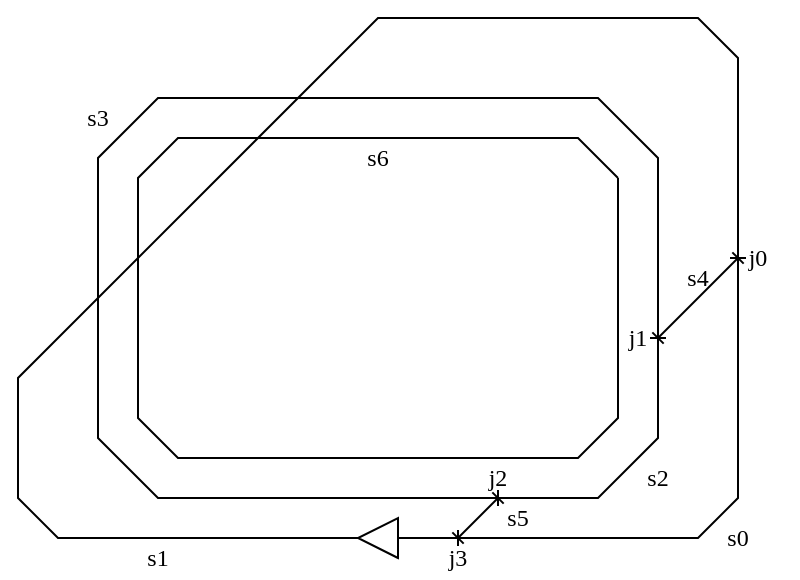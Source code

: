 <mxfile version="20.8.16" type="device" pages="3"><diagram id="trqN4KUCgsg2Au5NROqg" name="v3"><mxGraphModel dx="1020" dy="543" grid="1" gridSize="10" guides="1" tooltips="1" connect="1" arrows="1" fold="1" page="1" pageScale="1" pageWidth="827" pageHeight="1169" math="0" shadow="0"><root><mxCell id="0"/><mxCell id="1" parent="0"/><mxCell id="1Wfuk0RiauVZxtueS4xq-1" value="" style="endArrow=none;html=1;rounded=0;startArrow=none;startFill=0;endFill=0;" parent="1" edge="1"><mxGeometry width="50" height="50" relative="1" as="geometry"><mxPoint x="340" y="120" as="sourcePoint"/><mxPoint x="340" y="120" as="targetPoint"/><Array as="points"><mxPoint x="320" y="100"/><mxPoint x="120" y="100"/><mxPoint x="100" y="120"/><mxPoint x="100" y="240"/><mxPoint x="120" y="260"/><mxPoint x="320" y="260"/><mxPoint x="340" y="240"/></Array></mxGeometry></mxCell><mxCell id="1Wfuk0RiauVZxtueS4xq-2" value="" style="endArrow=baseDash;html=1;rounded=0;startArrow=baseDash;startFill=0;endFill=0;" parent="1" edge="1"><mxGeometry width="50" height="50" relative="1" as="geometry"><mxPoint x="360" y="200" as="sourcePoint"/><mxPoint x="280" y="280" as="targetPoint"/><Array as="points"><mxPoint x="360" y="110"/><mxPoint x="330" y="80"/><mxPoint x="110" y="80"/><mxPoint x="80" y="110"/><mxPoint x="80" y="250"/><mxPoint x="110" y="280"/></Array></mxGeometry></mxCell><mxCell id="1Wfuk0RiauVZxtueS4xq-3" value="" style="endArrow=baseDash;html=1;rounded=0;startArrow=baseDash;startFill=0;endFill=0;" parent="1" edge="1"><mxGeometry width="50" height="50" relative="1" as="geometry"><mxPoint x="360" y="200" as="sourcePoint"/><mxPoint x="280" y="280" as="targetPoint"/><Array as="points"><mxPoint x="360" y="250"/><mxPoint x="330" y="280"/></Array></mxGeometry></mxCell><mxCell id="1Wfuk0RiauVZxtueS4xq-4" value="" style="endArrow=baseDash;html=1;rounded=0;startArrow=baseDash;startFill=0;endFill=0;" parent="1" edge="1"><mxGeometry width="50" height="50" relative="1" as="geometry"><mxPoint x="360" y="200" as="sourcePoint"/><mxPoint x="400" y="160" as="targetPoint"/></mxGeometry></mxCell><mxCell id="1Wfuk0RiauVZxtueS4xq-5" value="" style="endArrow=baseDash;html=1;rounded=0;startArrow=baseDash;startFill=0;endFill=0;" parent="1" edge="1"><mxGeometry width="50" height="50" relative="1" as="geometry"><mxPoint x="280" y="280" as="sourcePoint"/><mxPoint x="260" y="300" as="targetPoint"/></mxGeometry></mxCell><mxCell id="1Wfuk0RiauVZxtueS4xq-6" value="" style="endArrow=baseDash;html=1;rounded=0;startArrow=baseDash;startFill=0;endFill=0;" parent="1" edge="1"><mxGeometry width="50" height="50" relative="1" as="geometry"><mxPoint x="260" y="300" as="sourcePoint"/><mxPoint x="400" y="160" as="targetPoint"/><Array as="points"><mxPoint x="60" y="300"/><mxPoint x="40" y="280"/><mxPoint x="40" y="220"/><mxPoint x="220" y="40"/><mxPoint x="380" y="40"/><mxPoint x="400" y="60"/></Array></mxGeometry></mxCell><mxCell id="1Wfuk0RiauVZxtueS4xq-7" value="" style="endArrow=baseDash;html=1;rounded=0;startArrow=baseDash;startFill=0;endFill=0;" parent="1" edge="1"><mxGeometry width="50" height="50" relative="1" as="geometry"><mxPoint x="400" y="160" as="sourcePoint"/><mxPoint x="260" y="300" as="targetPoint"/><Array as="points"><mxPoint x="400" y="280"/><mxPoint x="380" y="300"/></Array></mxGeometry></mxCell><mxCell id="DXMyl_YxK4uezSXGVWB_-1" value="j2" style="text;html=1;strokeColor=none;fillColor=none;align=center;verticalAlign=middle;whiteSpace=wrap;rounded=0;fontFamily=Lucida Console;" parent="1" vertex="1"><mxGeometry x="260" y="260" width="40" height="20" as="geometry"/></mxCell><mxCell id="DXMyl_YxK4uezSXGVWB_-2" value="" style="triangle;whiteSpace=wrap;html=1;fillColor=#FFFFFF;direction=west;" parent="1" vertex="1"><mxGeometry x="210" y="290" width="20" height="20" as="geometry"/></mxCell><mxCell id="DXMyl_YxK4uezSXGVWB_-3" value="j3" style="text;html=1;strokeColor=none;fillColor=none;align=center;verticalAlign=middle;whiteSpace=wrap;rounded=0;fontFamily=Lucida Console;" parent="1" vertex="1"><mxGeometry x="240" y="300" width="40" height="20" as="geometry"/></mxCell><mxCell id="i8K3dDfiOEBMwTqlFMrp-1" value="j1" style="text;html=1;strokeColor=none;fillColor=none;align=center;verticalAlign=middle;whiteSpace=wrap;rounded=0;fontFamily=Lucida Console;" parent="1" vertex="1"><mxGeometry x="330" y="190" width="40" height="20" as="geometry"/></mxCell><mxCell id="i8K3dDfiOEBMwTqlFMrp-2" value="j0" style="text;html=1;strokeColor=none;fillColor=none;align=center;verticalAlign=middle;whiteSpace=wrap;rounded=0;fontFamily=Lucida Console;" parent="1" vertex="1"><mxGeometry x="390" y="150" width="40" height="20" as="geometry"/></mxCell><mxCell id="vc950jTNIH3s60cHEbm9-1" value="s0" style="text;html=1;strokeColor=none;fillColor=none;align=center;verticalAlign=middle;whiteSpace=wrap;rounded=0;fontFamily=Lucida Console;" parent="1" vertex="1"><mxGeometry x="380" y="290" width="40" height="20" as="geometry"/></mxCell><mxCell id="E8394rb0xHsVJJtx1wTN-1" value="s1" style="text;html=1;strokeColor=none;fillColor=none;align=center;verticalAlign=middle;whiteSpace=wrap;rounded=0;fontFamily=Lucida Console;" parent="1" vertex="1"><mxGeometry x="90" y="300" width="40" height="20" as="geometry"/></mxCell><mxCell id="E8394rb0xHsVJJtx1wTN-2" value="s2" style="text;html=1;strokeColor=none;fillColor=none;align=center;verticalAlign=middle;whiteSpace=wrap;rounded=0;fontFamily=Lucida Console;" parent="1" vertex="1"><mxGeometry x="340" y="260" width="40" height="20" as="geometry"/></mxCell><mxCell id="E8394rb0xHsVJJtx1wTN-3" value="s3" style="text;html=1;strokeColor=none;fillColor=none;align=center;verticalAlign=middle;whiteSpace=wrap;rounded=0;fontFamily=Lucida Console;" parent="1" vertex="1"><mxGeometry x="60" y="80" width="40" height="20" as="geometry"/></mxCell><mxCell id="E8394rb0xHsVJJtx1wTN-4" value="s6" style="text;html=1;strokeColor=none;fillColor=none;align=center;verticalAlign=middle;whiteSpace=wrap;rounded=0;fontFamily=Lucida Console;" parent="1" vertex="1"><mxGeometry x="200" y="100" width="40" height="20" as="geometry"/></mxCell><mxCell id="E8394rb0xHsVJJtx1wTN-5" value="s4" style="text;html=1;strokeColor=none;fillColor=none;align=center;verticalAlign=middle;whiteSpace=wrap;rounded=0;fontFamily=Lucida Console;" parent="1" vertex="1"><mxGeometry x="360" y="160" width="40" height="20" as="geometry"/></mxCell><mxCell id="E8394rb0xHsVJJtx1wTN-6" value="s5" style="text;html=1;strokeColor=none;fillColor=none;align=center;verticalAlign=middle;whiteSpace=wrap;rounded=0;fontFamily=Lucida Console;" parent="1" vertex="1"><mxGeometry x="270" y="280" width="40" height="20" as="geometry"/></mxCell></root></mxGraphModel></diagram><diagram name="v2" id="YnUaao9ZgL63_muq6OQb"><mxGraphModel dx="417" dy="378" grid="1" gridSize="10" guides="1" tooltips="1" connect="1" arrows="1" fold="1" page="1" pageScale="1" pageWidth="827" pageHeight="1169" math="0" shadow="0">&#xa;      <root>&#xa;        <mxCell id="0"/>&#xa;        <mxCell id="1" parent="0"/>&#xa;        <mxCell id="KKsMm4uo4mqxCXdgR0GW-2" value="" style="rounded=0;whiteSpace=wrap;html=1;" parent="1" vertex="1">&#xa;          <mxGeometry x="430" y="110" width="60" height="20" as="geometry"/>&#xa;        </mxCell>&#xa;        <mxCell id="KKsMm4uo4mqxCXdgR0GW-1" value="" style="rounded=0;whiteSpace=wrap;html=1;" parent="1" vertex="1">&#xa;          <mxGeometry x="430" y="30" width="60" height="20" as="geometry"/>&#xa;        </mxCell>&#xa;        <mxCell id="b28ZHeFcu94E5JFnOyzC-1" value="" style="endArrow=baseDash;html=1;rounded=0;startArrow=baseDash;startFill=0;endFill=0;exitX=0.5;exitY=1;exitDx=0;exitDy=0;" parent="1" source="zUWISpWSStwopmOI35eP-10" edge="1">&#xa;          <mxGeometry width="50" height="50" relative="1" as="geometry">&#xa;            <mxPoint x="390" y="60" as="sourcePoint"/>&#xa;            <mxPoint x="380" y="100" as="targetPoint"/>&#xa;            <Array as="points">&#xa;              <mxPoint x="120" y="60"/>&#xa;              <mxPoint x="100" y="40"/>&#xa;              <mxPoint x="40" y="40"/>&#xa;              <mxPoint x="40" y="120"/>&#xa;              <mxPoint x="100" y="120"/>&#xa;              <mxPoint x="120" y="100"/>&#xa;            </Array>&#xa;          </mxGeometry>&#xa;        </mxCell>&#xa;        <mxCell id="b28ZHeFcu94E5JFnOyzC-9" value="" style="endArrow=baseDash;html=1;rounded=0;startArrow=baseDash;startFill=0;endFill=0;entryX=0.5;entryY=0;entryDx=0;entryDy=0;" parent="1" target="zUWISpWSStwopmOI35eP-11" edge="1">&#xa;          <mxGeometry width="50" height="50" relative="1" as="geometry">&#xa;            <mxPoint x="380" y="100" as="sourcePoint"/>&#xa;            <mxPoint x="520" y="100" as="targetPoint"/>&#xa;          </mxGeometry>&#xa;        </mxCell>&#xa;        <mxCell id="b28ZHeFcu94E5JFnOyzC-10" value="" style="endArrow=baseDash;html=1;rounded=0;startArrow=baseDash;startFill=0;endFill=0;exitX=0.5;exitY=1;exitDx=0;exitDy=0;entryX=0.5;entryY=1;entryDx=0;entryDy=0;" parent="1" source="zUWISpWSStwopmOI35eP-10" target="zUWISpWSStwopmOI35eP-12" edge="1">&#xa;          <mxGeometry width="50" height="50" relative="1" as="geometry">&#xa;            <mxPoint x="400" y="60" as="sourcePoint"/>&#xa;            <mxPoint x="480" y="60" as="targetPoint"/>&#xa;          </mxGeometry>&#xa;        </mxCell>&#xa;        <mxCell id="b28ZHeFcu94E5JFnOyzC-11" value="" style="endArrow=baseDash;html=1;rounded=0;startArrow=baseDash;startFill=0;endFill=0;" parent="1" edge="1">&#xa;          <mxGeometry width="50" height="50" relative="1" as="geometry">&#xa;            <mxPoint x="380" y="100" as="sourcePoint"/>&#xa;            <mxPoint x="420" y="60" as="targetPoint"/>&#xa;          </mxGeometry>&#xa;        </mxCell>&#xa;        <mxCell id="b28ZHeFcu94E5JFnOyzC-12" value="" style="endArrow=baseDash;html=1;rounded=0;startArrow=baseDash;startFill=0;endFill=0;" parent="1" edge="1">&#xa;          <mxGeometry width="50" height="50" relative="1" as="geometry">&#xa;            <mxPoint x="540" y="100" as="sourcePoint"/>&#xa;            <mxPoint x="500" y="60" as="targetPoint"/>&#xa;          </mxGeometry>&#xa;        </mxCell>&#xa;        <mxCell id="b28ZHeFcu94E5JFnOyzC-14" value="" style="endArrow=baseDash;html=1;rounded=0;startArrow=baseDash;startFill=0;endFill=0;exitX=0.5;exitY=1;exitDx=0;exitDy=0;" parent="1" source="zUWISpWSStwopmOI35eP-12" edge="1">&#xa;          <mxGeometry width="50" height="50" relative="1" as="geometry">&#xa;            <mxPoint x="480" y="60" as="sourcePoint"/>&#xa;            <mxPoint x="540" y="100" as="targetPoint"/>&#xa;            <Array as="points">&#xa;              <mxPoint x="560" y="60"/>&#xa;              <mxPoint x="580" y="40"/>&#xa;              <mxPoint x="640" y="40"/>&#xa;              <mxPoint x="640" y="120"/>&#xa;              <mxPoint x="580" y="120"/>&#xa;              <mxPoint x="560" y="100"/>&#xa;            </Array>&#xa;          </mxGeometry>&#xa;        </mxCell>&#xa;        <mxCell id="b28ZHeFcu94E5JFnOyzC-15" value="" style="rounded=0;whiteSpace=wrap;html=1;" parent="1" vertex="1">&#xa;          <mxGeometry x="190" y="30" width="60" height="20" as="geometry"/>&#xa;        </mxCell>&#xa;        <mxCell id="zUWISpWSStwopmOI35eP-5" value="j0a" style="text;html=1;strokeColor=none;fillColor=none;align=center;verticalAlign=middle;whiteSpace=wrap;rounded=0;fontFamily=Lucida Console;" parent="1" vertex="1">&#xa;          <mxGeometry x="360" y="100" width="40" height="20" as="geometry"/>&#xa;        </mxCell>&#xa;        <mxCell id="zUWISpWSStwopmOI35eP-10" value="j0b" style="text;html=1;strokeColor=none;fillColor=none;align=center;verticalAlign=middle;whiteSpace=wrap;rounded=0;fontFamily=Lucida Console;" parent="1" vertex="1">&#xa;          <mxGeometry x="400" y="40" width="40" height="20" as="geometry"/>&#xa;        </mxCell>&#xa;        <mxCell id="zUWISpWSStwopmOI35eP-11" value="j1a" style="text;html=1;strokeColor=none;fillColor=none;align=center;verticalAlign=middle;whiteSpace=wrap;rounded=0;fontFamily=Lucida Console;" parent="1" vertex="1">&#xa;          <mxGeometry x="520" y="100" width="40" height="20" as="geometry"/>&#xa;        </mxCell>&#xa;        <mxCell id="zUWISpWSStwopmOI35eP-12" value="j1b" style="text;html=1;strokeColor=none;fillColor=none;align=center;verticalAlign=middle;whiteSpace=wrap;rounded=0;fontFamily=Lucida Console;" parent="1" vertex="1">&#xa;          <mxGeometry x="480" y="40" width="40" height="20" as="geometry"/>&#xa;        </mxCell>&#xa;        <mxCell id="zUWISpWSStwopmOI35eP-14" value="s0" style="text;html=1;strokeColor=none;fillColor=none;align=center;verticalAlign=middle;whiteSpace=wrap;rounded=0;fontFamily=Lucida Console;" parent="1" vertex="1">&#xa;          <mxGeometry x="40" y="70" width="40" height="20" as="geometry"/>&#xa;        </mxCell>&#xa;        <mxCell id="zUWISpWSStwopmOI35eP-17" value="s1" style="text;html=1;strokeColor=none;fillColor=none;align=center;verticalAlign=middle;whiteSpace=wrap;rounded=0;fontFamily=Lucida Console;" parent="1" vertex="1">&#xa;          <mxGeometry x="440" y="40" width="40" height="20" as="geometry"/>&#xa;        </mxCell>&#xa;        <mxCell id="zUWISpWSStwopmOI35eP-18" value="s2" style="text;html=1;strokeColor=none;fillColor=none;align=center;verticalAlign=middle;whiteSpace=wrap;rounded=0;fontFamily=Lucida Console;" parent="1" vertex="1">&#xa;          <mxGeometry x="600" y="70" width="40" height="20" as="geometry"/>&#xa;        </mxCell>&#xa;        <mxCell id="zUWISpWSStwopmOI35eP-19" value="s3" style="text;html=1;strokeColor=none;fillColor=none;align=center;verticalAlign=middle;whiteSpace=wrap;rounded=0;fontFamily=Lucida Console;" parent="1" vertex="1">&#xa;          <mxGeometry x="440" y="100" width="40" height="20" as="geometry"/>&#xa;        </mxCell>&#xa;        <mxCell id="zUWISpWSStwopmOI35eP-24" value="s4" style="text;html=1;strokeColor=none;fillColor=none;align=center;verticalAlign=middle;whiteSpace=wrap;rounded=0;fontFamily=Lucida Console;" parent="1" vertex="1">&#xa;          <mxGeometry x="360" y="70" width="40" height="20" as="geometry"/>&#xa;        </mxCell>&#xa;        <mxCell id="zUWISpWSStwopmOI35eP-25" value="s5" style="text;html=1;strokeColor=none;fillColor=none;align=center;verticalAlign=middle;whiteSpace=wrap;rounded=0;fontFamily=Lucida Console;" parent="1" vertex="1">&#xa;          <mxGeometry x="520" y="70" width="40" height="20" as="geometry"/>&#xa;        </mxCell>&#xa;        <mxCell id="otQysUnFZSz2SC1vYD-y-1" value="" style="rounded=0;whiteSpace=wrap;html=1;" parent="1" vertex="1">&#xa;          <mxGeometry x="190" y="110" width="60" height="20" as="geometry"/>&#xa;        </mxCell>&#xa;        <mxCell id="3" value="" style="rhombus;whiteSpace=wrap;html=1;strokeColor=none;fillColor=#000000;" parent="1" vertex="1">&#xa;          <mxGeometry x="190" y="90" width="10" height="10" as="geometry"/>&#xa;        </mxCell>&#xa;        <mxCell id="5" value="" style="rhombus;whiteSpace=wrap;html=1;strokeColor=none;fillColor=#000000;" parent="1" vertex="1">&#xa;          <mxGeometry x="240" y="60" width="10" height="10" as="geometry"/>&#xa;        </mxCell>&#xa;        <mxCell id="6" value="" style="rhombus;whiteSpace=wrap;html=1;strokeColor=none;fillColor=#000000;" parent="1" vertex="1">&#xa;          <mxGeometry x="430" y="60" width="10" height="10" as="geometry"/>&#xa;        </mxCell>&#xa;        <mxCell id="7" value="" style="rhombus;whiteSpace=wrap;html=1;strokeColor=none;fillColor=#000000;" parent="1" vertex="1">&#xa;          <mxGeometry x="480" y="60" width="10" height="10" as="geometry"/>&#xa;        </mxCell>&#xa;        <mxCell id="8" value="" style="rhombus;whiteSpace=wrap;html=1;strokeColor=none;fillColor=#000000;" parent="1" vertex="1">&#xa;          <mxGeometry x="430" y="90" width="10" height="10" as="geometry"/>&#xa;        </mxCell>&#xa;        <mxCell id="9" value="0" style="text;html=1;strokeColor=none;fillColor=none;align=center;verticalAlign=middle;whiteSpace=wrap;rounded=0;fontFamily=Lucida Console;" parent="1" vertex="1">&#xa;          <mxGeometry x="170" y="85" width="20" height="20" as="geometry"/>&#xa;        </mxCell>&#xa;        <mxCell id="10" value="1" style="text;html=1;strokeColor=none;fillColor=none;align=center;verticalAlign=middle;whiteSpace=wrap;rounded=0;fontFamily=Lucida Console;" parent="1" vertex="1">&#xa;          <mxGeometry x="220" y="55" width="20" height="20" as="geometry"/>&#xa;        </mxCell>&#xa;        <mxCell id="11" value="2" style="text;html=1;strokeColor=none;fillColor=none;align=center;verticalAlign=middle;whiteSpace=wrap;rounded=0;fontFamily=Lucida Console;" parent="1" vertex="1">&#xa;          <mxGeometry x="425" y="70" width="20" height="20" as="geometry"/>&#xa;        </mxCell>&#xa;        <mxCell id="12" value="3" style="text;html=1;strokeColor=none;fillColor=none;align=center;verticalAlign=middle;whiteSpace=wrap;rounded=0;fontFamily=Lucida Console;" parent="1" vertex="1">&#xa;          <mxGeometry x="475" y="70" width="20" height="20" as="geometry"/>&#xa;        </mxCell>&#xa;        <mxCell id="13" value="4" style="text;html=1;strokeColor=none;fillColor=none;align=center;verticalAlign=middle;whiteSpace=wrap;rounded=0;fontFamily=Lucida Console;" parent="1" vertex="1">&#xa;          <mxGeometry x="440" y="85" width="20" height="20" as="geometry"/>&#xa;        </mxCell>&#xa;        <mxCell id="89IqUfeYTv1AMi-IR0Ke-14" value="" style="triangle;whiteSpace=wrap;html=1;fillColor=#FFFFFF;direction=west;" parent="1" vertex="1">&#xa;          <mxGeometry x="200" y="85" width="20" height="20" as="geometry"/>&#xa;        </mxCell>&#xa;        <mxCell id="89IqUfeYTv1AMi-IR0Ke-17" value="t0(Dr)" style="text;html=1;strokeColor=none;fillColor=none;align=center;verticalAlign=middle;whiteSpace=wrap;rounded=0;fontFamily=Lucida Console;" parent="1" vertex="1">&#xa;          <mxGeometry x="220" y="80" width="50" height="20" as="geometry"/>&#xa;        </mxCell>&#xa;        <mxCell id="89IqUfeYTv1AMi-IR0Ke-19" value="" style="triangle;whiteSpace=wrap;html=1;fillColor=#FFFFFF;direction=east;" parent="1" vertex="1">&#xa;          <mxGeometry x="460" y="55" width="20" height="20" as="geometry"/>&#xa;        </mxCell>&#xa;        <mxCell id="89IqUfeYTv1AMi-IR0Ke-21" value="t1(E6)" style="text;html=1;strokeColor=none;fillColor=none;align=center;verticalAlign=middle;whiteSpace=wrap;rounded=0;fontFamily=Lucida Console;" parent="1" vertex="1">&#xa;          <mxGeometry x="370" y="20" width="50" height="20" as="geometry"/>&#xa;        </mxCell>&#xa;        <mxCell id="89IqUfeYTv1AMi-IR0Ke-22" value="" style="endArrow=none;html=1;dashed=1;entryX=1;entryY=0.5;entryDx=0;entryDy=0;exitX=0;exitY=0.5;exitDx=0;exitDy=0;" parent="1" source="89IqUfeYTv1AMi-IR0Ke-19" target="89IqUfeYTv1AMi-IR0Ke-21" edge="1">&#xa;          <mxGeometry width="50" height="50" relative="1" as="geometry">&#xa;            <mxPoint x="300" y="100" as="sourcePoint"/>&#xa;            <mxPoint x="350" y="50" as="targetPoint"/>&#xa;          </mxGeometry>&#xa;        </mxCell>&#xa;      </root>&#xa;    </mxGraphModel></diagram><diagram name="v1" id="IFGygRtNq5C-5qDEJABb"><mxGraphModel dx="604" dy="548" grid="1" gridSize="10" guides="1" tooltips="1" connect="1" arrows="1" fold="1" page="1" pageScale="1" pageWidth="827" pageHeight="1169" math="0" shadow="0">&#xa;      <root>&#xa;        <mxCell id="SxsefdtrfJNzgVN2meou-0"/>&#xa;        <mxCell id="SxsefdtrfJNzgVN2meou-1" parent="SxsefdtrfJNzgVN2meou-0"/>&#xa;        <mxCell id="SxsefdtrfJNzgVN2meou-2" value="" style="endArrow=baseDash;html=1;rounded=0;startArrow=baseDash;startFill=0;endFill=0;" parent="SxsefdtrfJNzgVN2meou-1" edge="1">&#xa;          <mxGeometry width="50" height="50" relative="1" as="geometry">&#xa;            <mxPoint x="200" y="60" as="sourcePoint"/>&#xa;            <mxPoint x="160" y="100" as="targetPoint"/>&#xa;            <Array as="points">&#xa;              <mxPoint x="120" y="60"/>&#xa;              <mxPoint x="100" y="40"/>&#xa;              <mxPoint x="40" y="40"/>&#xa;              <mxPoint x="40" y="120"/>&#xa;              <mxPoint x="100" y="120"/>&#xa;              <mxPoint x="120" y="100"/>&#xa;            </Array>&#xa;          </mxGeometry>&#xa;        </mxCell>&#xa;        <mxCell id="SxsefdtrfJNzgVN2meou-3" value="" style="endArrow=baseDash;html=1;rounded=0;startArrow=baseDash;startFill=0;endFill=0;" parent="SxsefdtrfJNzgVN2meou-1" edge="1">&#xa;          <mxGeometry width="50" height="50" relative="1" as="geometry">&#xa;            <mxPoint x="160" y="100" as="sourcePoint"/>&#xa;            <mxPoint x="280" y="100" as="targetPoint"/>&#xa;          </mxGeometry>&#xa;        </mxCell>&#xa;        <mxCell id="SxsefdtrfJNzgVN2meou-4" value="" style="endArrow=baseDash;html=1;rounded=0;startArrow=baseDash;startFill=0;endFill=0;" parent="SxsefdtrfJNzgVN2meou-1" edge="1">&#xa;          <mxGeometry width="50" height="50" relative="1" as="geometry">&#xa;            <mxPoint x="200" y="60" as="sourcePoint"/>&#xa;            <mxPoint x="240" y="60" as="targetPoint"/>&#xa;          </mxGeometry>&#xa;        </mxCell>&#xa;        <mxCell id="SxsefdtrfJNzgVN2meou-5" value="" style="endArrow=baseDash;html=1;rounded=0;startArrow=baseDash;startFill=0;endFill=0;" parent="SxsefdtrfJNzgVN2meou-1" edge="1">&#xa;          <mxGeometry width="50" height="50" relative="1" as="geometry">&#xa;            <mxPoint x="160" y="100" as="sourcePoint"/>&#xa;            <mxPoint x="200" y="60" as="targetPoint"/>&#xa;          </mxGeometry>&#xa;        </mxCell>&#xa;        <mxCell id="SxsefdtrfJNzgVN2meou-6" value="" style="endArrow=baseDash;html=1;rounded=0;startArrow=baseDash;startFill=0;endFill=0;" parent="SxsefdtrfJNzgVN2meou-1" edge="1">&#xa;          <mxGeometry width="50" height="50" relative="1" as="geometry">&#xa;            <mxPoint x="280" y="100" as="sourcePoint"/>&#xa;            <mxPoint x="240" y="60" as="targetPoint"/>&#xa;          </mxGeometry>&#xa;        </mxCell>&#xa;        <mxCell id="SxsefdtrfJNzgVN2meou-7" value="" style="endArrow=baseDash;html=1;rounded=0;startArrow=baseDash;startFill=0;endFill=0;" parent="SxsefdtrfJNzgVN2meou-1" edge="1">&#xa;          <mxGeometry width="50" height="50" relative="1" as="geometry">&#xa;            <mxPoint x="400" y="100" as="sourcePoint"/>&#xa;            <mxPoint x="280" y="100.0" as="targetPoint"/>&#xa;            <Array as="points">&#xa;              <mxPoint x="380" y="120"/>&#xa;              <mxPoint x="300" y="120"/>&#xa;            </Array>&#xa;          </mxGeometry>&#xa;        </mxCell>&#xa;        <mxCell id="SxsefdtrfJNzgVN2meou-8" value="" style="endArrow=baseDash;html=1;rounded=0;startArrow=baseDash;startFill=0;endFill=0;" parent="SxsefdtrfJNzgVN2meou-1" edge="1">&#xa;          <mxGeometry width="50" height="50" relative="1" as="geometry">&#xa;            <mxPoint x="400" y="100" as="sourcePoint"/>&#xa;            <mxPoint x="520" y="100" as="targetPoint"/>&#xa;          </mxGeometry>&#xa;        </mxCell>&#xa;        <mxCell id="SxsefdtrfJNzgVN2meou-9" value="" style="endArrow=baseDash;html=1;rounded=0;startArrow=baseDash;startFill=0;endFill=0;" parent="SxsefdtrfJNzgVN2meou-1" edge="1">&#xa;          <mxGeometry width="50" height="50" relative="1" as="geometry">&#xa;            <mxPoint x="440" y="60" as="sourcePoint"/>&#xa;            <mxPoint x="480" y="60" as="targetPoint"/>&#xa;          </mxGeometry>&#xa;        </mxCell>&#xa;        <mxCell id="SxsefdtrfJNzgVN2meou-10" value="" style="endArrow=baseDash;html=1;rounded=0;startArrow=baseDash;startFill=0;endFill=0;" parent="SxsefdtrfJNzgVN2meou-1" edge="1">&#xa;          <mxGeometry width="50" height="50" relative="1" as="geometry">&#xa;            <mxPoint x="400" y="100" as="sourcePoint"/>&#xa;            <mxPoint x="440" y="60" as="targetPoint"/>&#xa;          </mxGeometry>&#xa;        </mxCell>&#xa;        <mxCell id="SxsefdtrfJNzgVN2meou-11" value="" style="endArrow=baseDash;html=1;rounded=0;startArrow=baseDash;startFill=0;endFill=0;" parent="SxsefdtrfJNzgVN2meou-1" edge="1">&#xa;          <mxGeometry width="50" height="50" relative="1" as="geometry">&#xa;            <mxPoint x="520" y="100" as="sourcePoint"/>&#xa;            <mxPoint x="480" y="60" as="targetPoint"/>&#xa;          </mxGeometry>&#xa;        </mxCell>&#xa;        <mxCell id="SxsefdtrfJNzgVN2meou-12" value="" style="endArrow=baseDash;html=1;rounded=0;startArrow=baseDash;startFill=0;endFill=0;" parent="SxsefdtrfJNzgVN2meou-1" edge="1">&#xa;          <mxGeometry width="50" height="50" relative="1" as="geometry">&#xa;            <mxPoint x="240" y="60" as="sourcePoint"/>&#xa;            <mxPoint x="440" y="60" as="targetPoint"/>&#xa;          </mxGeometry>&#xa;        </mxCell>&#xa;        <mxCell id="SxsefdtrfJNzgVN2meou-13" value="" style="endArrow=baseDash;html=1;rounded=0;startArrow=baseDash;startFill=0;endFill=0;" parent="SxsefdtrfJNzgVN2meou-1" edge="1">&#xa;          <mxGeometry width="50" height="50" relative="1" as="geometry">&#xa;            <mxPoint x="480" y="60" as="sourcePoint"/>&#xa;            <mxPoint x="520" y="100" as="targetPoint"/>&#xa;            <Array as="points">&#xa;              <mxPoint x="560" y="60"/>&#xa;              <mxPoint x="580" y="40"/>&#xa;              <mxPoint x="640" y="40"/>&#xa;              <mxPoint x="640" y="120"/>&#xa;              <mxPoint x="580" y="120"/>&#xa;              <mxPoint x="560" y="100"/>&#xa;            </Array>&#xa;          </mxGeometry>&#xa;        </mxCell>&#xa;        <mxCell id="SxsefdtrfJNzgVN2meou-14" value="" style="rounded=0;whiteSpace=wrap;html=1;" parent="SxsefdtrfJNzgVN2meou-1" vertex="1">&#xa;          <mxGeometry x="310" y="80" width="60" height="20" as="geometry"/>&#xa;        </mxCell>&#xa;        <mxCell id="SxsefdtrfJNzgVN2meou-15" value="j0b" style="text;html=1;strokeColor=none;fillColor=none;align=center;verticalAlign=middle;whiteSpace=wrap;rounded=0;fontFamily=Lucida Console;" parent="SxsefdtrfJNzgVN2meou-1" vertex="1">&#xa;          <mxGeometry x="180" y="40" width="40" height="20" as="geometry"/>&#xa;        </mxCell>&#xa;        <mxCell id="SxsefdtrfJNzgVN2meou-16" value="j0a" style="text;html=1;strokeColor=none;fillColor=none;align=center;verticalAlign=middle;whiteSpace=wrap;rounded=0;fontFamily=Lucida Console;" parent="SxsefdtrfJNzgVN2meou-1" vertex="1">&#xa;          <mxGeometry x="140" y="100" width="40" height="20" as="geometry"/>&#xa;        </mxCell>&#xa;        <mxCell id="SxsefdtrfJNzgVN2meou-17" value="j1b" style="text;html=1;strokeColor=none;fillColor=none;align=center;verticalAlign=middle;whiteSpace=wrap;rounded=0;fontFamily=Lucida Console;" parent="SxsefdtrfJNzgVN2meou-1" vertex="1">&#xa;          <mxGeometry x="220" y="40" width="40" height="20" as="geometry"/>&#xa;        </mxCell>&#xa;        <mxCell id="SxsefdtrfJNzgVN2meou-18" value="j1a" style="text;html=1;strokeColor=none;fillColor=none;align=center;verticalAlign=middle;whiteSpace=wrap;rounded=0;fontFamily=Lucida Console;" parent="SxsefdtrfJNzgVN2meou-1" vertex="1">&#xa;          <mxGeometry x="250" y="100" width="40" height="20" as="geometry"/>&#xa;        </mxCell>&#xa;        <mxCell id="SxsefdtrfJNzgVN2meou-19" value="j2a" style="text;html=1;strokeColor=none;fillColor=none;align=center;verticalAlign=middle;whiteSpace=wrap;rounded=0;fontFamily=Lucida Console;" parent="SxsefdtrfJNzgVN2meou-1" vertex="1">&#xa;          <mxGeometry x="390" y="100" width="40" height="20" as="geometry"/>&#xa;        </mxCell>&#xa;        <mxCell id="SxsefdtrfJNzgVN2meou-20" value="j2b" style="text;html=1;strokeColor=none;fillColor=none;align=center;verticalAlign=middle;whiteSpace=wrap;rounded=0;fontFamily=Lucida Console;" parent="SxsefdtrfJNzgVN2meou-1" vertex="1">&#xa;          <mxGeometry x="420" y="40" width="40" height="20" as="geometry"/>&#xa;        </mxCell>&#xa;        <mxCell id="SxsefdtrfJNzgVN2meou-21" value="j3a" style="text;html=1;strokeColor=none;fillColor=none;align=center;verticalAlign=middle;whiteSpace=wrap;rounded=0;fontFamily=Lucida Console;" parent="SxsefdtrfJNzgVN2meou-1" vertex="1">&#xa;          <mxGeometry x="500" y="100" width="40" height="20" as="geometry"/>&#xa;        </mxCell>&#xa;        <mxCell id="SxsefdtrfJNzgVN2meou-22" value="j3a" style="text;html=1;strokeColor=none;fillColor=none;align=center;verticalAlign=middle;whiteSpace=wrap;rounded=0;fontFamily=Lucida Console;" parent="SxsefdtrfJNzgVN2meou-1" vertex="1">&#xa;          <mxGeometry x="460" y="40" width="40" height="20" as="geometry"/>&#xa;        </mxCell>&#xa;        <mxCell id="SxsefdtrfJNzgVN2meou-23" value="s00" style="text;html=1;strokeColor=none;fillColor=none;align=center;verticalAlign=middle;whiteSpace=wrap;rounded=0;fontFamily=Lucida Console;" parent="SxsefdtrfJNzgVN2meou-1" vertex="1">&#xa;          <mxGeometry x="40" y="70" width="40" height="20" as="geometry"/>&#xa;        </mxCell>&#xa;        <mxCell id="SxsefdtrfJNzgVN2meou-24" value="s01" style="text;html=1;strokeColor=none;fillColor=none;align=center;verticalAlign=middle;whiteSpace=wrap;rounded=0;fontFamily=Lucida Console;" parent="SxsefdtrfJNzgVN2meou-1" vertex="1">&#xa;          <mxGeometry x="200" y="60" width="40" height="20" as="geometry"/>&#xa;        </mxCell>&#xa;        <mxCell id="SxsefdtrfJNzgVN2meou-25" value="s02" style="text;html=1;strokeColor=none;fillColor=none;align=center;verticalAlign=middle;whiteSpace=wrap;rounded=0;fontFamily=Lucida Console;" parent="SxsefdtrfJNzgVN2meou-1" vertex="1">&#xa;          <mxGeometry x="320" y="60" width="40" height="20" as="geometry"/>&#xa;        </mxCell>&#xa;        <mxCell id="SxsefdtrfJNzgVN2meou-26" value="s03" style="text;html=1;strokeColor=none;fillColor=none;align=center;verticalAlign=middle;whiteSpace=wrap;rounded=0;fontFamily=Lucida Console;" parent="SxsefdtrfJNzgVN2meou-1" vertex="1">&#xa;          <mxGeometry x="440" y="60" width="40" height="20" as="geometry"/>&#xa;        </mxCell>&#xa;        <mxCell id="SxsefdtrfJNzgVN2meou-27" value="s04" style="text;html=1;strokeColor=none;fillColor=none;align=center;verticalAlign=middle;whiteSpace=wrap;rounded=0;fontFamily=Lucida Console;" parent="SxsefdtrfJNzgVN2meou-1" vertex="1">&#xa;          <mxGeometry x="600" y="70" width="40" height="20" as="geometry"/>&#xa;        </mxCell>&#xa;        <mxCell id="SxsefdtrfJNzgVN2meou-28" value="s05" style="text;html=1;strokeColor=none;fillColor=none;align=center;verticalAlign=middle;whiteSpace=wrap;rounded=0;fontFamily=Lucida Console;" parent="SxsefdtrfJNzgVN2meou-1" vertex="1">&#xa;          <mxGeometry x="440" y="100" width="40" height="20" as="geometry"/>&#xa;        </mxCell>&#xa;        <mxCell id="SxsefdtrfJNzgVN2meou-29" value="s06" style="text;html=1;strokeColor=none;fillColor=none;align=center;verticalAlign=middle;whiteSpace=wrap;rounded=0;fontFamily=Lucida Console;" parent="SxsefdtrfJNzgVN2meou-1" vertex="1">&#xa;          <mxGeometry x="320" y="100" width="40" height="20" as="geometry"/>&#xa;        </mxCell>&#xa;        <mxCell id="SxsefdtrfJNzgVN2meou-30" value="s07" style="text;html=1;strokeColor=none;fillColor=none;align=center;verticalAlign=middle;whiteSpace=wrap;rounded=0;fontFamily=Lucida Console;" parent="SxsefdtrfJNzgVN2meou-1" vertex="1">&#xa;          <mxGeometry x="200" y="100" width="40" height="20" as="geometry"/>&#xa;        </mxCell>&#xa;        <mxCell id="SxsefdtrfJNzgVN2meou-31" value="s08" style="text;html=1;strokeColor=none;fillColor=none;align=center;verticalAlign=middle;whiteSpace=wrap;rounded=0;fontFamily=Lucida Console;" parent="SxsefdtrfJNzgVN2meou-1" vertex="1">&#xa;          <mxGeometry x="140" y="70" width="40" height="20" as="geometry"/>&#xa;        </mxCell>&#xa;        <mxCell id="SxsefdtrfJNzgVN2meou-32" value="s09" style="text;html=1;strokeColor=none;fillColor=none;align=center;verticalAlign=middle;whiteSpace=wrap;rounded=0;fontFamily=Lucida Console;" parent="SxsefdtrfJNzgVN2meou-1" vertex="1">&#xa;          <mxGeometry x="260" y="70" width="40" height="20" as="geometry"/>&#xa;        </mxCell>&#xa;        <mxCell id="SxsefdtrfJNzgVN2meou-33" value="s10" style="text;html=1;strokeColor=none;fillColor=none;align=center;verticalAlign=middle;whiteSpace=wrap;rounded=0;fontFamily=Lucida Console;" parent="SxsefdtrfJNzgVN2meou-1" vertex="1">&#xa;          <mxGeometry x="380" y="70" width="40" height="20" as="geometry"/>&#xa;        </mxCell>&#xa;        <mxCell id="SxsefdtrfJNzgVN2meou-34" value="s11" style="text;html=1;strokeColor=none;fillColor=none;align=center;verticalAlign=middle;whiteSpace=wrap;rounded=0;fontFamily=Lucida Console;" parent="SxsefdtrfJNzgVN2meou-1" vertex="1">&#xa;          <mxGeometry x="500" y="70" width="40" height="20" as="geometry"/>&#xa;        </mxCell>&#xa;      </root>&#xa;    </mxGraphModel></diagram></mxfile>